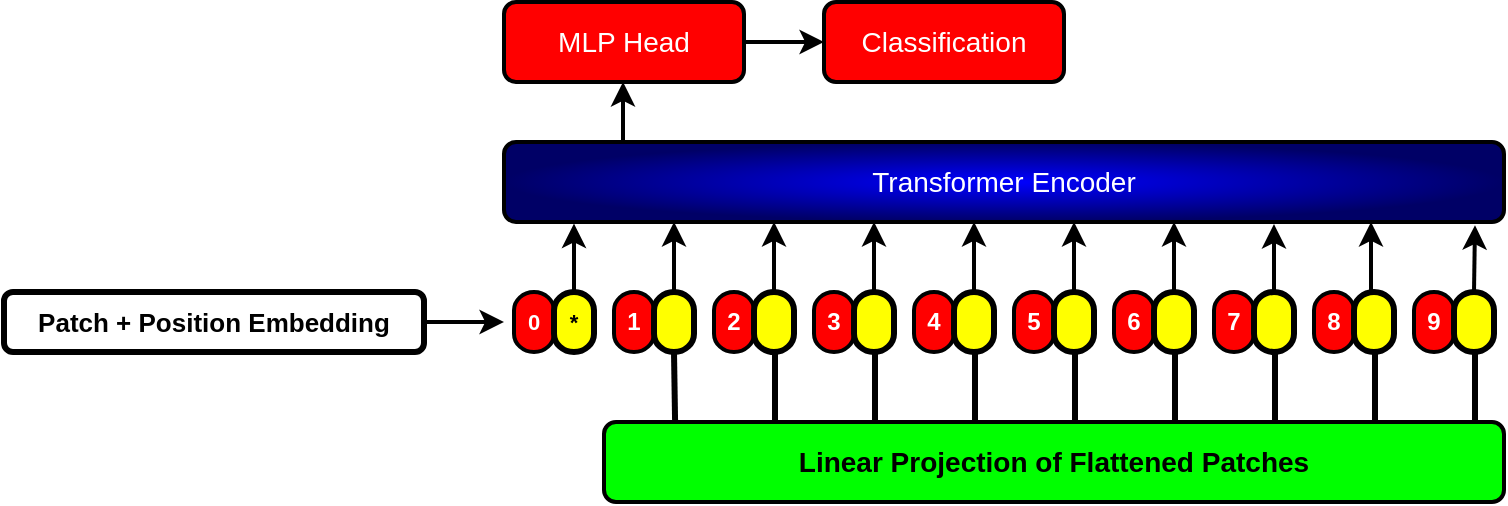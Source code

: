 <mxfile version="22.1.15" type="github">
  <diagram name="Page-1" id="Ea_9fSqsjjMecgLwj58H">
    <mxGraphModel dx="1856" dy="1625" grid="1" gridSize="10" guides="1" tooltips="1" connect="1" arrows="1" fold="1" page="1" pageScale="1" pageWidth="850" pageHeight="1100" math="0" shadow="0">
      <root>
        <mxCell id="0" />
        <mxCell id="1" parent="0" />
        <mxCell id="gaeaorsED8IPTLiIA-SD-1" value="Transformer Encoder" style="rounded=1;whiteSpace=wrap;html=1;strokeWidth=2;fillColor=#0000FF;fontSize=14;glass=0;shadow=0;perimeterSpacing=0;fontColor=#FFFFFF;gradientColor=#000066;gradientDirection=radial;fontStyle=0" parent="1" vertex="1">
          <mxGeometry x="-120" y="-50" width="500" height="40" as="geometry" />
        </mxCell>
        <mxCell id="gaeaorsED8IPTLiIA-SD-6" style="edgeStyle=orthogonalEdgeStyle;rounded=0;orthogonalLoop=1;jettySize=auto;html=1;strokeWidth=2;startArrow=classic;startFill=1;endArrow=none;endFill=0;" parent="1" edge="1">
          <mxGeometry relative="1" as="geometry">
            <mxPoint x="-60.5" y="-50" as="targetPoint" />
            <mxPoint x="-60.5" y="-80" as="sourcePoint" />
          </mxGeometry>
        </mxCell>
        <mxCell id="d3c79gRr57uoSAA6L2y4-6" style="edgeStyle=orthogonalEdgeStyle;rounded=0;orthogonalLoop=1;jettySize=auto;html=1;exitX=1;exitY=0.5;exitDx=0;exitDy=0;strokeWidth=2;" parent="1" source="gaeaorsED8IPTLiIA-SD-3" target="gaeaorsED8IPTLiIA-SD-4" edge="1">
          <mxGeometry relative="1" as="geometry" />
        </mxCell>
        <mxCell id="gaeaorsED8IPTLiIA-SD-3" value="MLP Head" style="rounded=1;whiteSpace=wrap;html=1;strokeWidth=2;fillColor=#FF0000;fontSize=14;glass=0;shadow=0;perimeterSpacing=0;fontColor=#FFFFFF;gradientColor=#FF0000;gradientDirection=radial;fontStyle=0" parent="1" vertex="1">
          <mxGeometry x="-120" y="-120" width="120" height="40" as="geometry" />
        </mxCell>
        <mxCell id="gaeaorsED8IPTLiIA-SD-4" value="Classification" style="rounded=1;whiteSpace=wrap;html=1;strokeWidth=2;fillColor=#FF0000;fontSize=14;glass=0;shadow=0;perimeterSpacing=0;fontColor=#FFFFFF;gradientColor=none;gradientDirection=radial;fontStyle=0" parent="1" vertex="1">
          <mxGeometry x="40" y="-120" width="120" height="40" as="geometry" />
        </mxCell>
        <mxCell id="gaeaorsED8IPTLiIA-SD-21" value="0" style="strokeWidth=2;html=1;shape=mxgraph.flowchart.terminator;whiteSpace=wrap;textDirection=ltr;horizontal=0;rotation=90;fontSize=11;fillColor=#FF0000;fontColor=#FFFFFF;fontStyle=1" parent="1" vertex="1">
          <mxGeometry x="-120" y="30" width="30" height="20" as="geometry" />
        </mxCell>
        <mxCell id="gaeaorsED8IPTLiIA-SD-22" value="*" style="strokeWidth=3;html=1;shape=mxgraph.flowchart.terminator;whiteSpace=wrap;textDirection=ltr;horizontal=0;rotation=90;fontSize=11;fillColor=#FFFF00;fontStyle=1" parent="1" vertex="1">
          <mxGeometry x="-100" y="30" width="30" height="20" as="geometry" />
        </mxCell>
        <mxCell id="gaeaorsED8IPTLiIA-SD-36" value="2" style="strokeWidth=2;html=1;shape=mxgraph.flowchart.terminator;whiteSpace=wrap;textDirection=ltr;horizontal=0;rotation=90;fillColor=#FF0000;fontColor=#FFFFFF;fontStyle=1" parent="1" vertex="1">
          <mxGeometry x="-20" y="30" width="30" height="20" as="geometry" />
        </mxCell>
        <mxCell id="gaeaorsED8IPTLiIA-SD-37" value="" style="strokeWidth=3;html=1;shape=mxgraph.flowchart.terminator;whiteSpace=wrap;textDirection=ltr;horizontal=0;rotation=90;fillColor=#FFFF00;fontStyle=1" parent="1" vertex="1">
          <mxGeometry y="30" width="30" height="20" as="geometry" />
        </mxCell>
        <mxCell id="gaeaorsED8IPTLiIA-SD-38" value="3" style="strokeWidth=2;html=1;shape=mxgraph.flowchart.terminator;whiteSpace=wrap;textDirection=ltr;horizontal=0;rotation=90;fillColor=#FF0000;fontColor=#FFFFFF;fontStyle=1" parent="1" vertex="1">
          <mxGeometry x="30" y="30" width="30" height="20" as="geometry" />
        </mxCell>
        <mxCell id="gaeaorsED8IPTLiIA-SD-39" value="" style="strokeWidth=3;html=1;shape=mxgraph.flowchart.terminator;whiteSpace=wrap;textDirection=ltr;horizontal=0;rotation=90;fillColor=#FFFF00;fontStyle=1" parent="1" vertex="1">
          <mxGeometry x="50" y="30" width="30" height="20" as="geometry" />
        </mxCell>
        <mxCell id="gaeaorsED8IPTLiIA-SD-40" value="1" style="strokeWidth=2;html=1;shape=mxgraph.flowchart.terminator;whiteSpace=wrap;textDirection=ltr;horizontal=0;rotation=90;fillColor=#FF0000;fontColor=#FFFFFF;fontStyle=1" parent="1" vertex="1">
          <mxGeometry x="-70" y="30" width="30" height="20" as="geometry" />
        </mxCell>
        <mxCell id="gaeaorsED8IPTLiIA-SD-41" value="" style="strokeWidth=3;html=1;shape=mxgraph.flowchart.terminator;whiteSpace=wrap;textDirection=ltr;horizontal=0;rotation=90;fillColor=#FFFF00;fontStyle=1" parent="1" vertex="1">
          <mxGeometry x="-50" y="30" width="30" height="20" as="geometry" />
        </mxCell>
        <mxCell id="gaeaorsED8IPTLiIA-SD-42" value="4" style="strokeWidth=2;html=1;shape=mxgraph.flowchart.terminator;whiteSpace=wrap;textDirection=ltr;horizontal=0;rotation=90;fillColor=#FF0000;fontColor=#FFFFFF;fontStyle=1" parent="1" vertex="1">
          <mxGeometry x="80" y="30" width="30" height="20" as="geometry" />
        </mxCell>
        <mxCell id="gaeaorsED8IPTLiIA-SD-43" value="" style="strokeWidth=3;html=1;shape=mxgraph.flowchart.terminator;whiteSpace=wrap;textDirection=ltr;horizontal=0;rotation=90;fillColor=#FFFF00;fontStyle=1" parent="1" vertex="1">
          <mxGeometry x="100" y="30" width="30" height="20" as="geometry" />
        </mxCell>
        <mxCell id="gaeaorsED8IPTLiIA-SD-44" value="6" style="strokeWidth=2;html=1;shape=mxgraph.flowchart.terminator;whiteSpace=wrap;textDirection=ltr;horizontal=0;rotation=90;fillColor=#FF0000;fontColor=#FFFFFF;fontStyle=1" parent="1" vertex="1">
          <mxGeometry x="180" y="30" width="30" height="20" as="geometry" />
        </mxCell>
        <mxCell id="gaeaorsED8IPTLiIA-SD-45" value="" style="strokeWidth=3;html=1;shape=mxgraph.flowchart.terminator;whiteSpace=wrap;textDirection=ltr;horizontal=0;rotation=90;fillColor=#FFFF00;fontStyle=1" parent="1" vertex="1">
          <mxGeometry x="200" y="30" width="30" height="20" as="geometry" />
        </mxCell>
        <mxCell id="gaeaorsED8IPTLiIA-SD-46" value="7" style="strokeWidth=2;html=1;shape=mxgraph.flowchart.terminator;whiteSpace=wrap;textDirection=ltr;horizontal=0;rotation=90;fillColor=#FF0000;fontColor=#FFFFFF;fontStyle=1" parent="1" vertex="1">
          <mxGeometry x="230" y="30" width="30" height="20" as="geometry" />
        </mxCell>
        <mxCell id="gaeaorsED8IPTLiIA-SD-47" value="" style="strokeWidth=3;html=1;shape=mxgraph.flowchart.terminator;whiteSpace=wrap;textDirection=ltr;horizontal=0;rotation=90;fillColor=#FFFF00;fontStyle=1" parent="1" vertex="1">
          <mxGeometry x="250" y="30" width="30" height="20" as="geometry" />
        </mxCell>
        <mxCell id="gaeaorsED8IPTLiIA-SD-48" value="5" style="strokeWidth=2;html=1;shape=mxgraph.flowchart.terminator;whiteSpace=wrap;textDirection=ltr;horizontal=0;rotation=90;fillColor=#FF0000;fontColor=#FFFFFF;fontStyle=1" parent="1" vertex="1">
          <mxGeometry x="130" y="30" width="30" height="20" as="geometry" />
        </mxCell>
        <mxCell id="gaeaorsED8IPTLiIA-SD-49" value="" style="strokeWidth=3;html=1;shape=mxgraph.flowchart.terminator;whiteSpace=wrap;textDirection=ltr;horizontal=0;rotation=90;fillColor=#FFFF00;fontStyle=1" parent="1" vertex="1">
          <mxGeometry x="150" y="30" width="30" height="20" as="geometry" />
        </mxCell>
        <mxCell id="gaeaorsED8IPTLiIA-SD-50" value="8" style="strokeWidth=2;html=1;shape=mxgraph.flowchart.terminator;whiteSpace=wrap;textDirection=ltr;horizontal=0;rotation=90;fillColor=#FF0000;fontColor=#FFFFFF;fontStyle=1" parent="1" vertex="1">
          <mxGeometry x="280" y="30" width="30" height="20" as="geometry" />
        </mxCell>
        <mxCell id="gaeaorsED8IPTLiIA-SD-51" value="" style="strokeWidth=3;html=1;shape=mxgraph.flowchart.terminator;whiteSpace=wrap;textDirection=ltr;horizontal=0;rotation=90;fillColor=#FFFF00;fontStyle=1" parent="1" vertex="1">
          <mxGeometry x="300" y="30" width="30" height="20" as="geometry" />
        </mxCell>
        <mxCell id="d3c79gRr57uoSAA6L2y4-3" value="9" style="strokeWidth=2;html=1;shape=mxgraph.flowchart.terminator;whiteSpace=wrap;textDirection=ltr;horizontal=0;rotation=90;fillColor=#FF0000;fontColor=#FFFFFF;fontStyle=1" parent="1" vertex="1">
          <mxGeometry x="330" y="30" width="30" height="20" as="geometry" />
        </mxCell>
        <mxCell id="d3c79gRr57uoSAA6L2y4-4" value="" style="strokeWidth=3;html=1;shape=mxgraph.flowchart.terminator;whiteSpace=wrap;textDirection=ltr;horizontal=0;rotation=90;fillColor=#FFFF00;fontStyle=1" parent="1" vertex="1">
          <mxGeometry x="350" y="30" width="30" height="20" as="geometry" />
        </mxCell>
        <mxCell id="d3c79gRr57uoSAA6L2y4-5" value="Linear Projection of Flattened Patches" style="rounded=1;whiteSpace=wrap;html=1;strokeWidth=2;fillColor=#00FF00;fontSize=14;glass=0;shadow=0;perimeterSpacing=0;fontColor=#000000;gradientColor=none;gradientDirection=radial;fontStyle=1" parent="1" vertex="1">
          <mxGeometry x="-70" y="90" width="450" height="40" as="geometry" />
        </mxCell>
        <mxCell id="d3c79gRr57uoSAA6L2y4-7" style="edgeStyle=orthogonalEdgeStyle;rounded=0;orthogonalLoop=1;jettySize=auto;html=1;exitX=1;exitY=0.5;exitDx=0;exitDy=0;exitPerimeter=0;entryX=0.079;entryY=0.01;entryDx=0;entryDy=0;entryPerimeter=0;endArrow=none;endFill=0;strokeWidth=3;" parent="1" source="gaeaorsED8IPTLiIA-SD-41" target="d3c79gRr57uoSAA6L2y4-5" edge="1">
          <mxGeometry relative="1" as="geometry" />
        </mxCell>
        <mxCell id="d3c79gRr57uoSAA6L2y4-8" style="edgeStyle=orthogonalEdgeStyle;rounded=0;orthogonalLoop=1;jettySize=auto;html=1;exitX=1;exitY=0.5;exitDx=0;exitDy=0;exitPerimeter=0;entryX=0.079;entryY=0.01;entryDx=0;entryDy=0;entryPerimeter=0;endArrow=none;endFill=0;strokeWidth=3;" parent="1" edge="1">
          <mxGeometry relative="1" as="geometry">
            <mxPoint x="14.5" y="55" as="sourcePoint" />
            <mxPoint x="15.5" y="90" as="targetPoint" />
          </mxGeometry>
        </mxCell>
        <mxCell id="d3c79gRr57uoSAA6L2y4-9" style="edgeStyle=orthogonalEdgeStyle;rounded=0;orthogonalLoop=1;jettySize=auto;html=1;exitX=1;exitY=0.5;exitDx=0;exitDy=0;exitPerimeter=0;entryX=0.079;entryY=0.01;entryDx=0;entryDy=0;entryPerimeter=0;endArrow=none;endFill=0;strokeWidth=3;" parent="1" edge="1">
          <mxGeometry relative="1" as="geometry">
            <mxPoint x="64.5" y="55" as="sourcePoint" />
            <mxPoint x="65.5" y="90" as="targetPoint" />
          </mxGeometry>
        </mxCell>
        <mxCell id="9PywdSnKRSVtVkQ2__4k-1" style="edgeStyle=orthogonalEdgeStyle;rounded=0;orthogonalLoop=1;jettySize=auto;html=1;exitX=1;exitY=0.5;exitDx=0;exitDy=0;exitPerimeter=0;entryX=0.079;entryY=0.01;entryDx=0;entryDy=0;entryPerimeter=0;endArrow=none;endFill=0;strokeWidth=3;" edge="1" parent="1">
          <mxGeometry relative="1" as="geometry">
            <mxPoint x="114.5" y="55" as="sourcePoint" />
            <mxPoint x="115.5" y="90" as="targetPoint" />
          </mxGeometry>
        </mxCell>
        <mxCell id="9PywdSnKRSVtVkQ2__4k-3" style="edgeStyle=orthogonalEdgeStyle;rounded=0;orthogonalLoop=1;jettySize=auto;html=1;exitX=1;exitY=0.5;exitDx=0;exitDy=0;exitPerimeter=0;entryX=0.079;entryY=0.01;entryDx=0;entryDy=0;entryPerimeter=0;endArrow=none;endFill=0;strokeWidth=3;" edge="1" parent="1">
          <mxGeometry relative="1" as="geometry">
            <mxPoint x="364.5" y="55" as="sourcePoint" />
            <mxPoint x="365.5" y="90" as="targetPoint" />
          </mxGeometry>
        </mxCell>
        <mxCell id="9PywdSnKRSVtVkQ2__4k-4" style="edgeStyle=orthogonalEdgeStyle;rounded=0;orthogonalLoop=1;jettySize=auto;html=1;exitX=1;exitY=0.5;exitDx=0;exitDy=0;exitPerimeter=0;entryX=0.079;entryY=0.01;entryDx=0;entryDy=0;entryPerimeter=0;endArrow=none;endFill=0;strokeWidth=3;" edge="1" parent="1">
          <mxGeometry relative="1" as="geometry">
            <mxPoint x="314.5" y="55" as="sourcePoint" />
            <mxPoint x="315.5" y="90" as="targetPoint" />
          </mxGeometry>
        </mxCell>
        <mxCell id="9PywdSnKRSVtVkQ2__4k-5" style="edgeStyle=orthogonalEdgeStyle;rounded=0;orthogonalLoop=1;jettySize=auto;html=1;exitX=1;exitY=0.5;exitDx=0;exitDy=0;exitPerimeter=0;entryX=0.079;entryY=0.01;entryDx=0;entryDy=0;entryPerimeter=0;endArrow=none;endFill=0;strokeWidth=3;" edge="1" parent="1">
          <mxGeometry relative="1" as="geometry">
            <mxPoint x="264.5" y="55" as="sourcePoint" />
            <mxPoint x="265.5" y="90" as="targetPoint" />
          </mxGeometry>
        </mxCell>
        <mxCell id="9PywdSnKRSVtVkQ2__4k-7" style="edgeStyle=orthogonalEdgeStyle;rounded=0;orthogonalLoop=1;jettySize=auto;html=1;exitX=1;exitY=0.5;exitDx=0;exitDy=0;exitPerimeter=0;entryX=0.079;entryY=0.01;entryDx=0;entryDy=0;entryPerimeter=0;endArrow=none;endFill=0;strokeWidth=3;" edge="1" parent="1">
          <mxGeometry relative="1" as="geometry">
            <mxPoint x="214.5" y="55" as="sourcePoint" />
            <mxPoint x="215.5" y="90" as="targetPoint" />
          </mxGeometry>
        </mxCell>
        <mxCell id="9PywdSnKRSVtVkQ2__4k-8" style="edgeStyle=orthogonalEdgeStyle;rounded=0;orthogonalLoop=1;jettySize=auto;html=1;exitX=1;exitY=0.5;exitDx=0;exitDy=0;exitPerimeter=0;entryX=0.079;entryY=0.01;entryDx=0;entryDy=0;entryPerimeter=0;endArrow=none;endFill=0;strokeWidth=3;" edge="1" parent="1">
          <mxGeometry relative="1" as="geometry">
            <mxPoint x="164.5" y="55" as="sourcePoint" />
            <mxPoint x="165.5" y="90" as="targetPoint" />
          </mxGeometry>
        </mxCell>
        <mxCell id="9PywdSnKRSVtVkQ2__4k-10" style="edgeStyle=orthogonalEdgeStyle;rounded=0;orthogonalLoop=1;jettySize=auto;html=1;exitX=0;exitY=0.5;exitDx=0;exitDy=0;exitPerimeter=0;entryX=0.07;entryY=1.02;entryDx=0;entryDy=0;entryPerimeter=0;strokeWidth=2;" edge="1" parent="1" source="gaeaorsED8IPTLiIA-SD-22" target="gaeaorsED8IPTLiIA-SD-1">
          <mxGeometry relative="1" as="geometry" />
        </mxCell>
        <mxCell id="9PywdSnKRSVtVkQ2__4k-13" style="edgeStyle=orthogonalEdgeStyle;rounded=0;orthogonalLoop=1;jettySize=auto;html=1;exitX=0;exitY=0.5;exitDx=0;exitDy=0;exitPerimeter=0;entryX=0.37;entryY=1;entryDx=0;entryDy=0;entryPerimeter=0;strokeWidth=2;" edge="1" parent="1" source="gaeaorsED8IPTLiIA-SD-39" target="gaeaorsED8IPTLiIA-SD-1">
          <mxGeometry relative="1" as="geometry" />
        </mxCell>
        <mxCell id="9PywdSnKRSVtVkQ2__4k-15" style="edgeStyle=orthogonalEdgeStyle;rounded=0;orthogonalLoop=1;jettySize=auto;html=1;exitX=0;exitY=0.5;exitDx=0;exitDy=0;exitPerimeter=0;entryX=0.57;entryY=1;entryDx=0;entryDy=0;entryPerimeter=0;strokeWidth=2;" edge="1" parent="1" source="gaeaorsED8IPTLiIA-SD-49" target="gaeaorsED8IPTLiIA-SD-1">
          <mxGeometry relative="1" as="geometry" />
        </mxCell>
        <mxCell id="9PywdSnKRSVtVkQ2__4k-19" style="edgeStyle=orthogonalEdgeStyle;rounded=0;orthogonalLoop=1;jettySize=auto;html=1;exitX=0;exitY=0.5;exitDx=0;exitDy=0;exitPerimeter=0;entryX=0.971;entryY=1.04;entryDx=0;entryDy=0;entryPerimeter=0;strokeWidth=2;" edge="1" parent="1" source="d3c79gRr57uoSAA6L2y4-4" target="gaeaorsED8IPTLiIA-SD-1">
          <mxGeometry relative="1" as="geometry" />
        </mxCell>
        <mxCell id="9PywdSnKRSVtVkQ2__4k-20" style="edgeStyle=orthogonalEdgeStyle;rounded=0;orthogonalLoop=1;jettySize=auto;html=1;exitX=0;exitY=0.5;exitDx=0;exitDy=0;exitPerimeter=0;entryX=0.17;entryY=1;entryDx=0;entryDy=0;entryPerimeter=0;strokeWidth=2;" edge="1" parent="1" source="gaeaorsED8IPTLiIA-SD-41" target="gaeaorsED8IPTLiIA-SD-1">
          <mxGeometry relative="1" as="geometry" />
        </mxCell>
        <mxCell id="9PywdSnKRSVtVkQ2__4k-22" style="edgeStyle=orthogonalEdgeStyle;rounded=0;orthogonalLoop=1;jettySize=auto;html=1;exitX=0;exitY=0.5;exitDx=0;exitDy=0;exitPerimeter=0;entryX=0.27;entryY=1;entryDx=0;entryDy=0;entryPerimeter=0;strokeWidth=2;" edge="1" parent="1" source="gaeaorsED8IPTLiIA-SD-37" target="gaeaorsED8IPTLiIA-SD-1">
          <mxGeometry relative="1" as="geometry" />
        </mxCell>
        <mxCell id="9PywdSnKRSVtVkQ2__4k-24" style="edgeStyle=orthogonalEdgeStyle;rounded=0;orthogonalLoop=1;jettySize=auto;html=1;exitX=0;exitY=0.5;exitDx=0;exitDy=0;exitPerimeter=0;entryX=0.67;entryY=1;entryDx=0;entryDy=0;entryPerimeter=0;strokeWidth=2;" edge="1" parent="1" source="gaeaorsED8IPTLiIA-SD-45" target="gaeaorsED8IPTLiIA-SD-1">
          <mxGeometry relative="1" as="geometry" />
        </mxCell>
        <mxCell id="9PywdSnKRSVtVkQ2__4k-28" style="edgeStyle=orthogonalEdgeStyle;rounded=0;orthogonalLoop=1;jettySize=auto;html=1;exitX=0;exitY=0.5;exitDx=0;exitDy=0;exitPerimeter=0;strokeWidth=2;" edge="1" parent="1" source="gaeaorsED8IPTLiIA-SD-43">
          <mxGeometry relative="1" as="geometry">
            <mxPoint x="115" y="-10" as="targetPoint" />
          </mxGeometry>
        </mxCell>
        <mxCell id="9PywdSnKRSVtVkQ2__4k-29" style="edgeStyle=orthogonalEdgeStyle;rounded=0;orthogonalLoop=1;jettySize=auto;html=1;exitX=0;exitY=0.5;exitDx=0;exitDy=0;exitPerimeter=0;entryX=0.77;entryY=1.026;entryDx=0;entryDy=0;entryPerimeter=0;strokeWidth=2;" edge="1" parent="1" source="gaeaorsED8IPTLiIA-SD-47" target="gaeaorsED8IPTLiIA-SD-1">
          <mxGeometry relative="1" as="geometry" />
        </mxCell>
        <mxCell id="9PywdSnKRSVtVkQ2__4k-30" style="edgeStyle=orthogonalEdgeStyle;rounded=0;orthogonalLoop=1;jettySize=auto;html=1;exitX=0;exitY=0.5;exitDx=0;exitDy=0;exitPerimeter=0;entryX=0.867;entryY=1;entryDx=0;entryDy=0;entryPerimeter=0;strokeWidth=2;" edge="1" parent="1" source="gaeaorsED8IPTLiIA-SD-51" target="gaeaorsED8IPTLiIA-SD-1">
          <mxGeometry relative="1" as="geometry" />
        </mxCell>
        <mxCell id="9PywdSnKRSVtVkQ2__4k-32" style="edgeStyle=orthogonalEdgeStyle;rounded=0;orthogonalLoop=1;jettySize=auto;html=1;exitX=1;exitY=0.5;exitDx=0;exitDy=0;strokeWidth=2;" edge="1" parent="1" source="9PywdSnKRSVtVkQ2__4k-31">
          <mxGeometry relative="1" as="geometry">
            <mxPoint x="-120" y="40" as="targetPoint" />
          </mxGeometry>
        </mxCell>
        <mxCell id="9PywdSnKRSVtVkQ2__4k-31" value="Patch + Position Embedding" style="text;html=1;strokeColor=default;fillColor=none;align=center;verticalAlign=middle;whiteSpace=wrap;rounded=1;fontStyle=1;strokeWidth=3;fontSize=13;" vertex="1" parent="1">
          <mxGeometry x="-370" y="25" width="210" height="30" as="geometry" />
        </mxCell>
      </root>
    </mxGraphModel>
  </diagram>
</mxfile>
